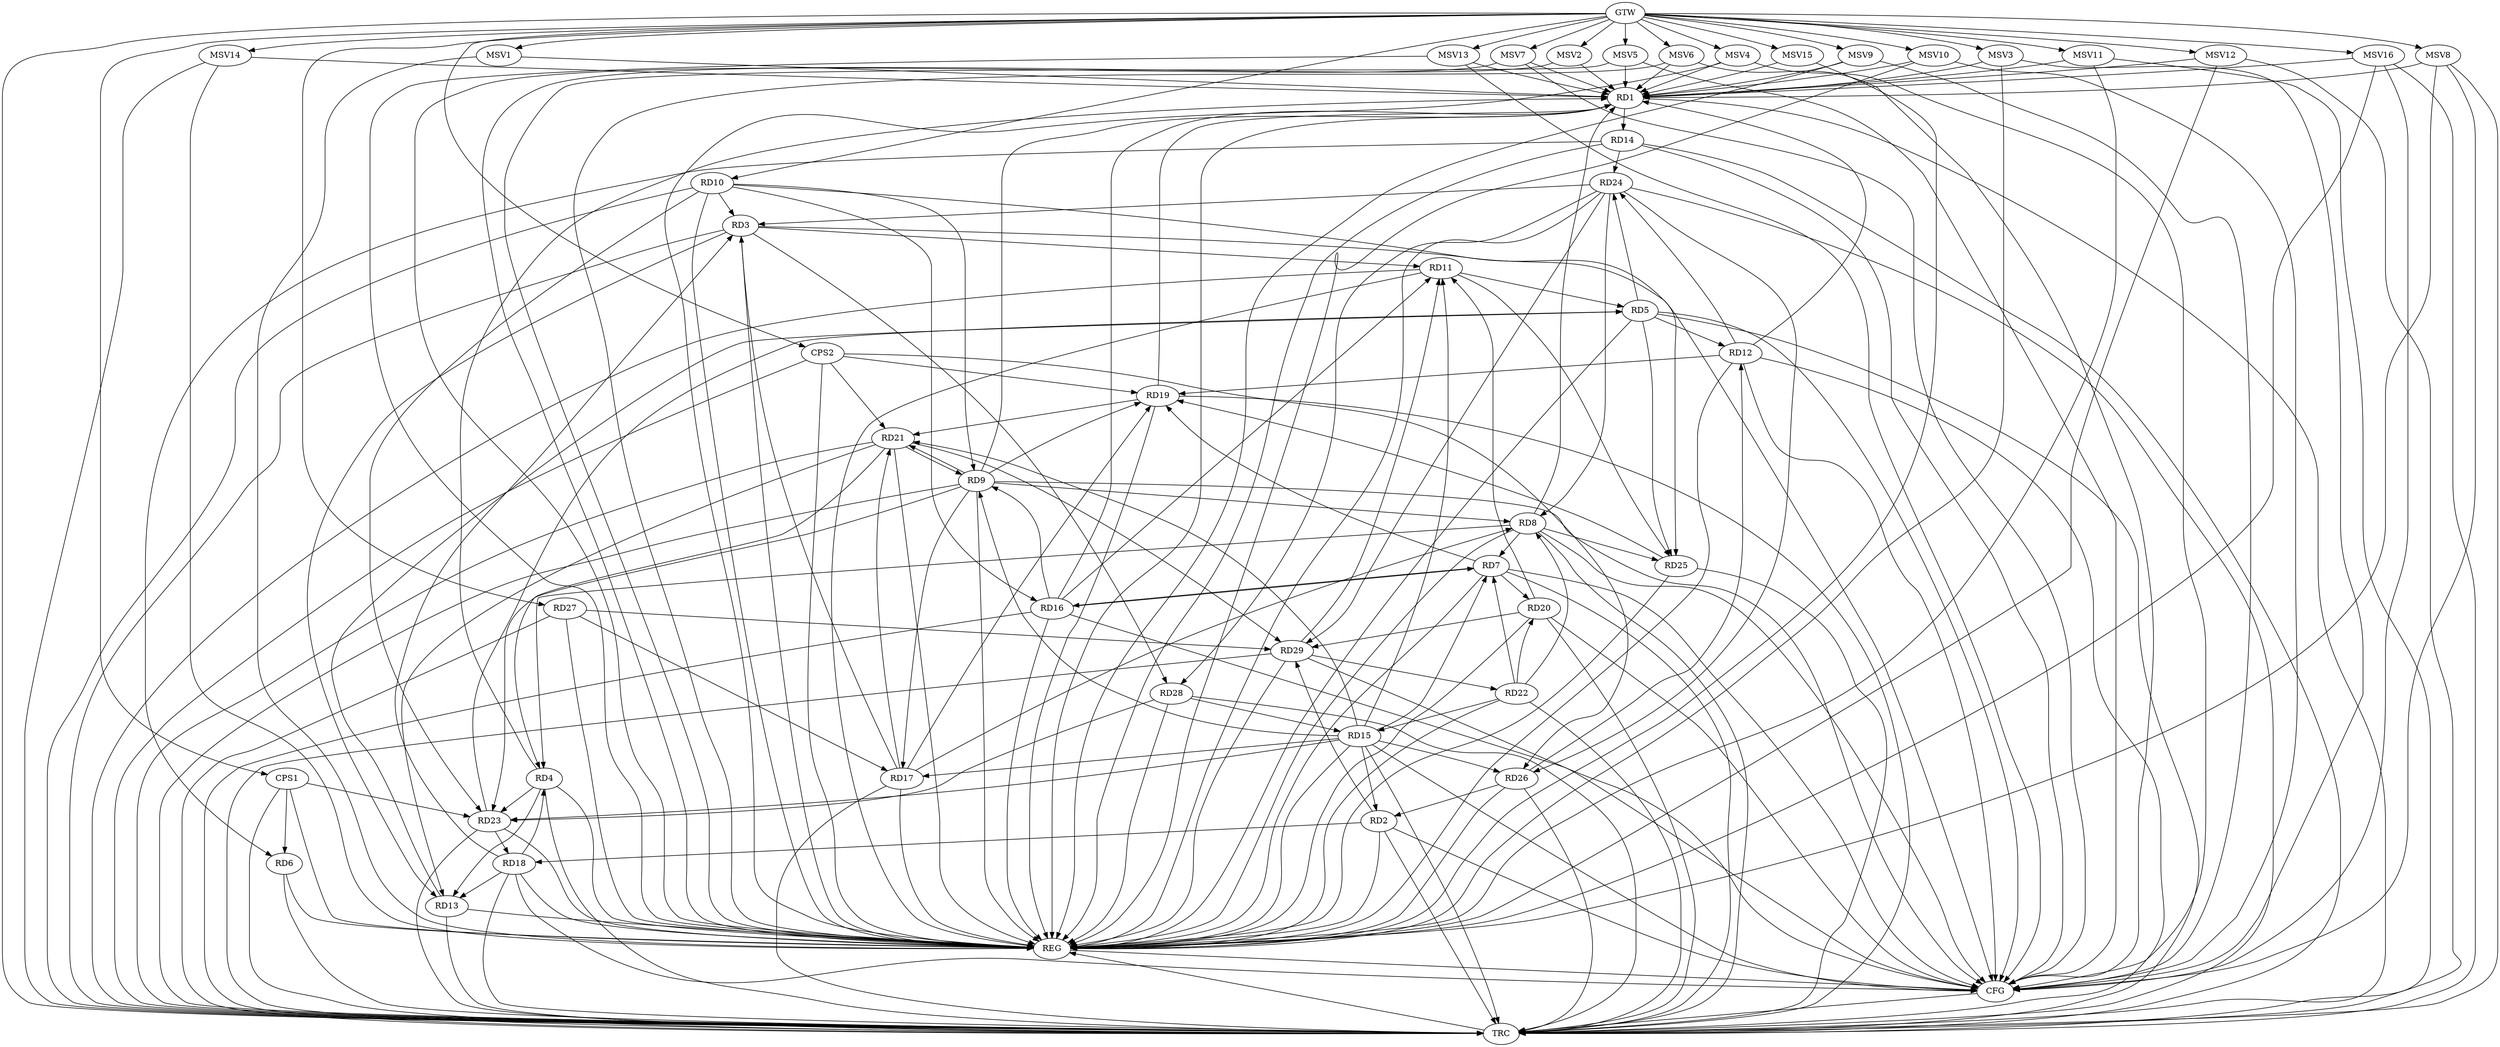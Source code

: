 strict digraph G {
  RD1 [ label="RD1" ];
  RD2 [ label="RD2" ];
  RD3 [ label="RD3" ];
  RD4 [ label="RD4" ];
  RD5 [ label="RD5" ];
  RD6 [ label="RD6" ];
  RD7 [ label="RD7" ];
  RD8 [ label="RD8" ];
  RD9 [ label="RD9" ];
  RD10 [ label="RD10" ];
  RD11 [ label="RD11" ];
  RD12 [ label="RD12" ];
  RD13 [ label="RD13" ];
  RD14 [ label="RD14" ];
  RD15 [ label="RD15" ];
  RD16 [ label="RD16" ];
  RD17 [ label="RD17" ];
  RD18 [ label="RD18" ];
  RD19 [ label="RD19" ];
  RD20 [ label="RD20" ];
  RD21 [ label="RD21" ];
  RD22 [ label="RD22" ];
  RD23 [ label="RD23" ];
  RD24 [ label="RD24" ];
  RD25 [ label="RD25" ];
  RD26 [ label="RD26" ];
  RD27 [ label="RD27" ];
  RD28 [ label="RD28" ];
  RD29 [ label="RD29" ];
  CPS1 [ label="CPS1" ];
  CPS2 [ label="CPS2" ];
  GTW [ label="GTW" ];
  REG [ label="REG" ];
  CFG [ label="CFG" ];
  TRC [ label="TRC" ];
  MSV1 [ label="MSV1" ];
  MSV2 [ label="MSV2" ];
  MSV3 [ label="MSV3" ];
  MSV4 [ label="MSV4" ];
  MSV5 [ label="MSV5" ];
  MSV6 [ label="MSV6" ];
  MSV7 [ label="MSV7" ];
  MSV8 [ label="MSV8" ];
  MSV9 [ label="MSV9" ];
  MSV10 [ label="MSV10" ];
  MSV11 [ label="MSV11" ];
  MSV12 [ label="MSV12" ];
  MSV13 [ label="MSV13" ];
  MSV14 [ label="MSV14" ];
  MSV15 [ label="MSV15" ];
  MSV16 [ label="MSV16" ];
  RD4 -> RD1;
  RD8 -> RD1;
  RD9 -> RD1;
  RD12 -> RD1;
  RD1 -> RD14;
  RD16 -> RD1;
  RD19 -> RD1;
  RD15 -> RD2;
  RD2 -> RD18;
  RD26 -> RD2;
  RD2 -> RD29;
  RD10 -> RD3;
  RD3 -> RD11;
  RD3 -> RD13;
  RD17 -> RD3;
  RD18 -> RD3;
  RD24 -> RD3;
  RD3 -> RD28;
  RD8 -> RD4;
  RD4 -> RD13;
  RD18 -> RD4;
  RD21 -> RD4;
  RD4 -> RD23;
  RD11 -> RD5;
  RD5 -> RD12;
  RD13 -> RD5;
  RD23 -> RD5;
  RD5 -> RD24;
  RD5 -> RD25;
  RD14 -> RD6;
  RD8 -> RD7;
  RD15 -> RD7;
  RD7 -> RD16;
  RD16 -> RD7;
  RD7 -> RD19;
  RD7 -> RD20;
  RD22 -> RD7;
  RD9 -> RD8;
  RD17 -> RD8;
  RD22 -> RD8;
  RD24 -> RD8;
  RD8 -> RD25;
  RD10 -> RD9;
  RD15 -> RD9;
  RD16 -> RD9;
  RD9 -> RD17;
  RD9 -> RD19;
  RD9 -> RD21;
  RD21 -> RD9;
  RD9 -> RD23;
  RD10 -> RD16;
  RD10 -> RD23;
  RD10 -> RD25;
  RD15 -> RD11;
  RD16 -> RD11;
  RD20 -> RD11;
  RD11 -> RD25;
  RD29 -> RD11;
  RD12 -> RD19;
  RD12 -> RD24;
  RD26 -> RD12;
  RD18 -> RD13;
  RD21 -> RD13;
  RD14 -> RD24;
  RD15 -> RD17;
  RD15 -> RD21;
  RD22 -> RD15;
  RD15 -> RD23;
  RD15 -> RD26;
  RD28 -> RD15;
  RD17 -> RD19;
  RD17 -> RD21;
  RD27 -> RD17;
  RD23 -> RD18;
  RD19 -> RD21;
  RD25 -> RD19;
  RD22 -> RD20;
  RD20 -> RD29;
  RD21 -> RD29;
  RD29 -> RD22;
  RD28 -> RD23;
  RD24 -> RD26;
  RD24 -> RD28;
  RD24 -> RD29;
  RD27 -> RD29;
  CPS1 -> RD6;
  CPS1 -> RD23;
  CPS2 -> RD26;
  CPS2 -> RD19;
  CPS2 -> RD21;
  GTW -> RD10;
  GTW -> RD27;
  GTW -> CPS1;
  GTW -> CPS2;
  RD1 -> REG;
  RD2 -> REG;
  RD3 -> REG;
  RD4 -> REG;
  RD5 -> REG;
  RD6 -> REG;
  RD7 -> REG;
  RD8 -> REG;
  RD9 -> REG;
  RD10 -> REG;
  RD11 -> REG;
  RD12 -> REG;
  RD13 -> REG;
  RD14 -> REG;
  RD15 -> REG;
  RD16 -> REG;
  RD17 -> REG;
  RD18 -> REG;
  RD19 -> REG;
  RD20 -> REG;
  RD21 -> REG;
  RD22 -> REG;
  RD23 -> REG;
  RD24 -> REG;
  RD25 -> REG;
  RD26 -> REG;
  RD27 -> REG;
  RD28 -> REG;
  RD29 -> REG;
  CPS1 -> REG;
  CPS2 -> REG;
  RD12 -> CFG;
  RD3 -> CFG;
  RD8 -> CFG;
  RD5 -> CFG;
  RD2 -> CFG;
  RD20 -> CFG;
  RD15 -> CFG;
  RD7 -> CFG;
  RD9 -> CFG;
  RD16 -> CFG;
  RD18 -> CFG;
  RD29 -> CFG;
  RD14 -> CFG;
  REG -> CFG;
  RD1 -> TRC;
  RD2 -> TRC;
  RD3 -> TRC;
  RD4 -> TRC;
  RD5 -> TRC;
  RD6 -> TRC;
  RD7 -> TRC;
  RD8 -> TRC;
  RD9 -> TRC;
  RD10 -> TRC;
  RD11 -> TRC;
  RD12 -> TRC;
  RD13 -> TRC;
  RD14 -> TRC;
  RD15 -> TRC;
  RD16 -> TRC;
  RD17 -> TRC;
  RD18 -> TRC;
  RD19 -> TRC;
  RD20 -> TRC;
  RD21 -> TRC;
  RD22 -> TRC;
  RD23 -> TRC;
  RD24 -> TRC;
  RD25 -> TRC;
  RD26 -> TRC;
  RD27 -> TRC;
  RD28 -> TRC;
  RD29 -> TRC;
  CPS1 -> TRC;
  CPS2 -> TRC;
  GTW -> TRC;
  CFG -> TRC;
  TRC -> REG;
  MSV1 -> RD1;
  MSV2 -> RD1;
  MSV3 -> RD1;
  MSV4 -> RD1;
  MSV5 -> RD1;
  MSV6 -> RD1;
  GTW -> MSV1;
  MSV1 -> REG;
  GTW -> MSV2;
  MSV2 -> REG;
  GTW -> MSV3;
  MSV3 -> REG;
  MSV3 -> CFG;
  GTW -> MSV4;
  MSV4 -> REG;
  MSV4 -> CFG;
  GTW -> MSV5;
  MSV5 -> REG;
  MSV5 -> CFG;
  GTW -> MSV6;
  MSV6 -> REG;
  MSV6 -> CFG;
  MSV7 -> RD1;
  GTW -> MSV7;
  MSV7 -> REG;
  MSV7 -> CFG;
  MSV8 -> RD1;
  GTW -> MSV8;
  MSV8 -> REG;
  MSV8 -> TRC;
  MSV8 -> CFG;
  MSV9 -> RD1;
  MSV10 -> RD1;
  GTW -> MSV9;
  MSV9 -> REG;
  MSV9 -> CFG;
  GTW -> MSV10;
  MSV10 -> REG;
  MSV10 -> CFG;
  MSV11 -> RD1;
  MSV12 -> RD1;
  GTW -> MSV11;
  MSV11 -> REG;
  MSV11 -> TRC;
  GTW -> MSV12;
  MSV12 -> REG;
  MSV12 -> TRC;
  MSV13 -> RD1;
  MSV14 -> RD1;
  MSV15 -> RD1;
  GTW -> MSV13;
  MSV13 -> REG;
  MSV13 -> CFG;
  GTW -> MSV14;
  MSV14 -> REG;
  MSV14 -> TRC;
  GTW -> MSV15;
  MSV15 -> REG;
  MSV16 -> RD1;
  GTW -> MSV16;
  MSV16 -> REG;
  MSV16 -> TRC;
  MSV16 -> CFG;
}
